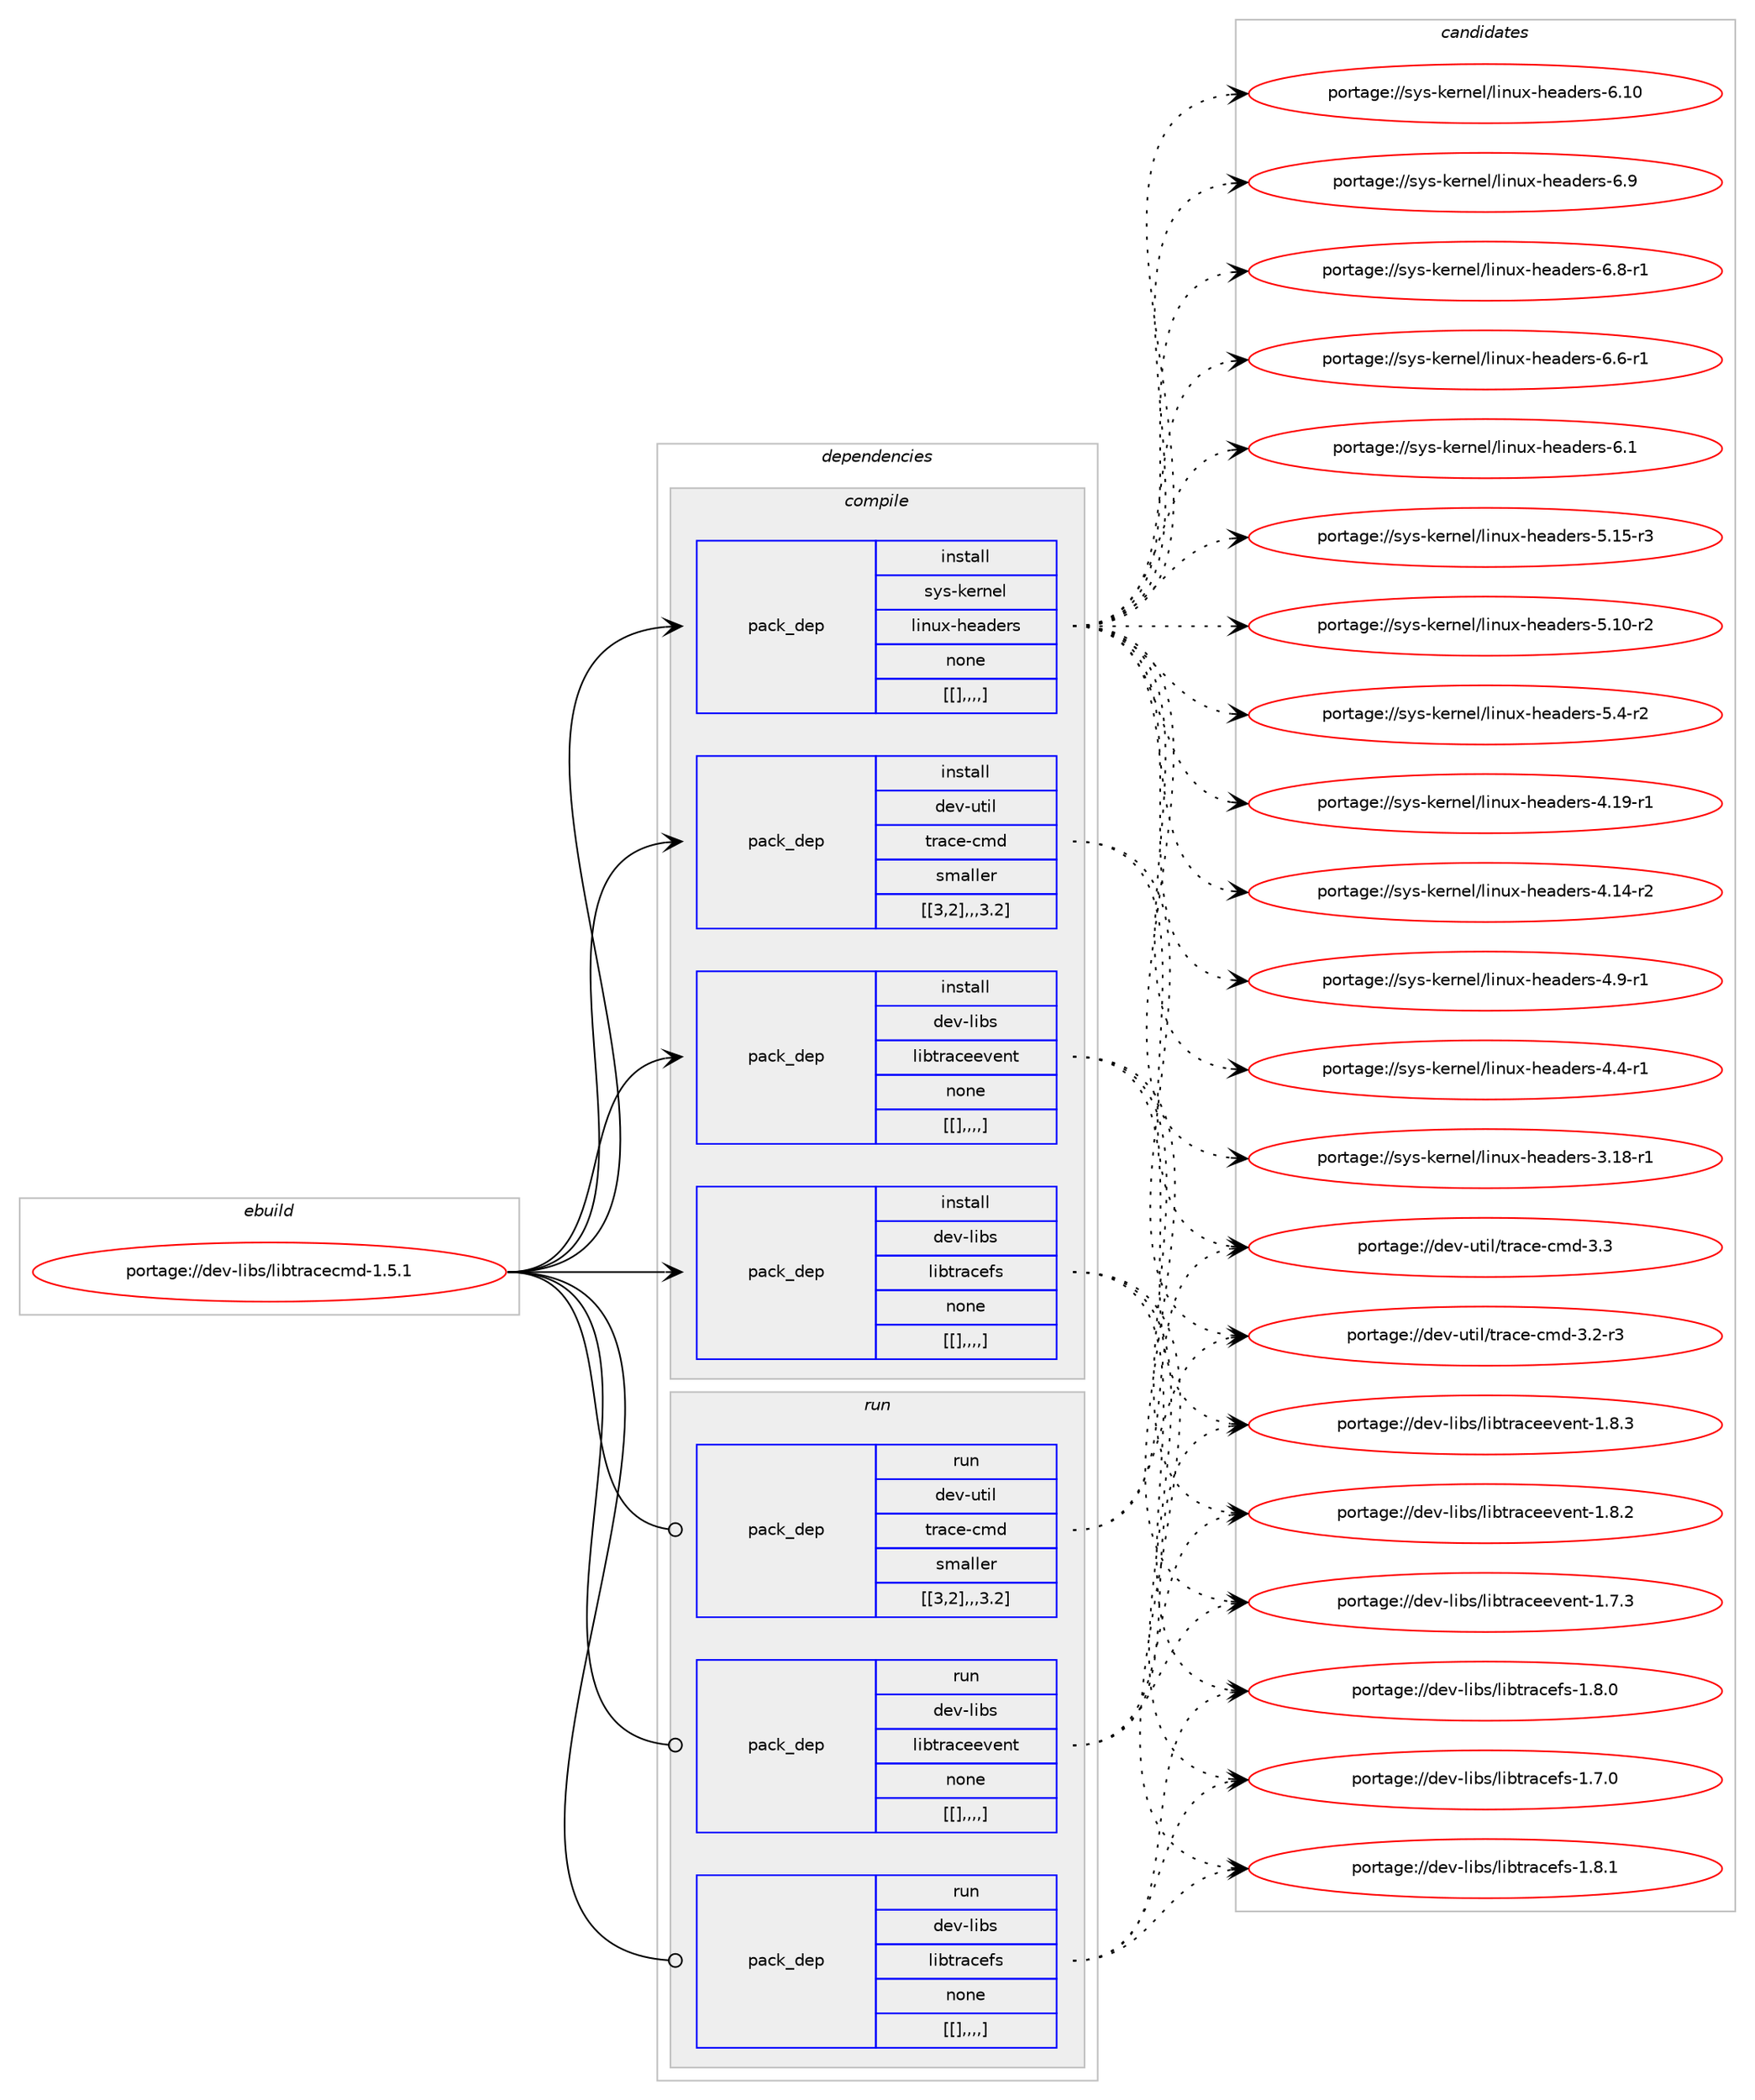 digraph prolog {

# *************
# Graph options
# *************

newrank=true;
concentrate=true;
compound=true;
graph [rankdir=LR,fontname=Helvetica,fontsize=10,ranksep=1.5];#, ranksep=2.5, nodesep=0.2];
edge  [arrowhead=vee];
node  [fontname=Helvetica,fontsize=10];

# **********
# The ebuild
# **********

subgraph cluster_leftcol {
color=gray;
label=<<i>ebuild</i>>;
id [label="portage://dev-libs/libtracecmd-1.5.1", color=red, width=4, href="../dev-libs/libtracecmd-1.5.1.svg"];
}

# ****************
# The dependencies
# ****************

subgraph cluster_midcol {
color=gray;
label=<<i>dependencies</i>>;
subgraph cluster_compile {
fillcolor="#eeeeee";
style=filled;
label=<<i>compile</i>>;
subgraph pack83441 {
dependency112380 [label=<<TABLE BORDER="0" CELLBORDER="1" CELLSPACING="0" CELLPADDING="4" WIDTH="220"><TR><TD ROWSPAN="6" CELLPADDING="30">pack_dep</TD></TR><TR><TD WIDTH="110">install</TD></TR><TR><TD>dev-libs</TD></TR><TR><TD>libtraceevent</TD></TR><TR><TD>none</TD></TR><TR><TD>[[],,,,]</TD></TR></TABLE>>, shape=none, color=blue];
}
id:e -> dependency112380:w [weight=20,style="solid",arrowhead="vee"];
subgraph pack83442 {
dependency112381 [label=<<TABLE BORDER="0" CELLBORDER="1" CELLSPACING="0" CELLPADDING="4" WIDTH="220"><TR><TD ROWSPAN="6" CELLPADDING="30">pack_dep</TD></TR><TR><TD WIDTH="110">install</TD></TR><TR><TD>dev-libs</TD></TR><TR><TD>libtracefs</TD></TR><TR><TD>none</TD></TR><TR><TD>[[],,,,]</TD></TR></TABLE>>, shape=none, color=blue];
}
id:e -> dependency112381:w [weight=20,style="solid",arrowhead="vee"];
subgraph pack83443 {
dependency112382 [label=<<TABLE BORDER="0" CELLBORDER="1" CELLSPACING="0" CELLPADDING="4" WIDTH="220"><TR><TD ROWSPAN="6" CELLPADDING="30">pack_dep</TD></TR><TR><TD WIDTH="110">install</TD></TR><TR><TD>sys-kernel</TD></TR><TR><TD>linux-headers</TD></TR><TR><TD>none</TD></TR><TR><TD>[[],,,,]</TD></TR></TABLE>>, shape=none, color=blue];
}
id:e -> dependency112382:w [weight=20,style="solid",arrowhead="vee"];
subgraph pack83444 {
dependency112383 [label=<<TABLE BORDER="0" CELLBORDER="1" CELLSPACING="0" CELLPADDING="4" WIDTH="220"><TR><TD ROWSPAN="6" CELLPADDING="30">pack_dep</TD></TR><TR><TD WIDTH="110">install</TD></TR><TR><TD>dev-util</TD></TR><TR><TD>trace-cmd</TD></TR><TR><TD>smaller</TD></TR><TR><TD>[[3,2],,,3.2]</TD></TR></TABLE>>, shape=none, color=blue];
}
id:e -> dependency112383:w [weight=20,style="solid",arrowhead="vee"];
}
subgraph cluster_compileandrun {
fillcolor="#eeeeee";
style=filled;
label=<<i>compile and run</i>>;
}
subgraph cluster_run {
fillcolor="#eeeeee";
style=filled;
label=<<i>run</i>>;
subgraph pack83445 {
dependency112384 [label=<<TABLE BORDER="0" CELLBORDER="1" CELLSPACING="0" CELLPADDING="4" WIDTH="220"><TR><TD ROWSPAN="6" CELLPADDING="30">pack_dep</TD></TR><TR><TD WIDTH="110">run</TD></TR><TR><TD>dev-libs</TD></TR><TR><TD>libtraceevent</TD></TR><TR><TD>none</TD></TR><TR><TD>[[],,,,]</TD></TR></TABLE>>, shape=none, color=blue];
}
id:e -> dependency112384:w [weight=20,style="solid",arrowhead="odot"];
subgraph pack83446 {
dependency112385 [label=<<TABLE BORDER="0" CELLBORDER="1" CELLSPACING="0" CELLPADDING="4" WIDTH="220"><TR><TD ROWSPAN="6" CELLPADDING="30">pack_dep</TD></TR><TR><TD WIDTH="110">run</TD></TR><TR><TD>dev-libs</TD></TR><TR><TD>libtracefs</TD></TR><TR><TD>none</TD></TR><TR><TD>[[],,,,]</TD></TR></TABLE>>, shape=none, color=blue];
}
id:e -> dependency112385:w [weight=20,style="solid",arrowhead="odot"];
subgraph pack83447 {
dependency112386 [label=<<TABLE BORDER="0" CELLBORDER="1" CELLSPACING="0" CELLPADDING="4" WIDTH="220"><TR><TD ROWSPAN="6" CELLPADDING="30">pack_dep</TD></TR><TR><TD WIDTH="110">run</TD></TR><TR><TD>dev-util</TD></TR><TR><TD>trace-cmd</TD></TR><TR><TD>smaller</TD></TR><TR><TD>[[3,2],,,3.2]</TD></TR></TABLE>>, shape=none, color=blue];
}
id:e -> dependency112386:w [weight=20,style="solid",arrowhead="odot"];
}
}

# **************
# The candidates
# **************

subgraph cluster_choices {
rank=same;
color=gray;
label=<<i>candidates</i>>;

subgraph choice83441 {
color=black;
nodesep=1;
choice100101118451081059811547108105981161149799101101118101110116454946564651 [label="portage://dev-libs/libtraceevent-1.8.3", color=red, width=4,href="../dev-libs/libtraceevent-1.8.3.svg"];
choice100101118451081059811547108105981161149799101101118101110116454946564650 [label="portage://dev-libs/libtraceevent-1.8.2", color=red, width=4,href="../dev-libs/libtraceevent-1.8.2.svg"];
choice100101118451081059811547108105981161149799101101118101110116454946554651 [label="portage://dev-libs/libtraceevent-1.7.3", color=red, width=4,href="../dev-libs/libtraceevent-1.7.3.svg"];
dependency112380:e -> choice100101118451081059811547108105981161149799101101118101110116454946564651:w [style=dotted,weight="100"];
dependency112380:e -> choice100101118451081059811547108105981161149799101101118101110116454946564650:w [style=dotted,weight="100"];
dependency112380:e -> choice100101118451081059811547108105981161149799101101118101110116454946554651:w [style=dotted,weight="100"];
}
subgraph choice83442 {
color=black;
nodesep=1;
choice100101118451081059811547108105981161149799101102115454946564649 [label="portage://dev-libs/libtracefs-1.8.1", color=red, width=4,href="../dev-libs/libtracefs-1.8.1.svg"];
choice100101118451081059811547108105981161149799101102115454946564648 [label="portage://dev-libs/libtracefs-1.8.0", color=red, width=4,href="../dev-libs/libtracefs-1.8.0.svg"];
choice100101118451081059811547108105981161149799101102115454946554648 [label="portage://dev-libs/libtracefs-1.7.0", color=red, width=4,href="../dev-libs/libtracefs-1.7.0.svg"];
dependency112381:e -> choice100101118451081059811547108105981161149799101102115454946564649:w [style=dotted,weight="100"];
dependency112381:e -> choice100101118451081059811547108105981161149799101102115454946564648:w [style=dotted,weight="100"];
dependency112381:e -> choice100101118451081059811547108105981161149799101102115454946554648:w [style=dotted,weight="100"];
}
subgraph choice83443 {
color=black;
nodesep=1;
choice115121115451071011141101011084710810511011712045104101971001011141154554464948 [label="portage://sys-kernel/linux-headers-6.10", color=red, width=4,href="../sys-kernel/linux-headers-6.10.svg"];
choice1151211154510710111411010110847108105110117120451041019710010111411545544657 [label="portage://sys-kernel/linux-headers-6.9", color=red, width=4,href="../sys-kernel/linux-headers-6.9.svg"];
choice11512111545107101114110101108471081051101171204510410197100101114115455446564511449 [label="portage://sys-kernel/linux-headers-6.8-r1", color=red, width=4,href="../sys-kernel/linux-headers-6.8-r1.svg"];
choice11512111545107101114110101108471081051101171204510410197100101114115455446544511449 [label="portage://sys-kernel/linux-headers-6.6-r1", color=red, width=4,href="../sys-kernel/linux-headers-6.6-r1.svg"];
choice1151211154510710111411010110847108105110117120451041019710010111411545544649 [label="portage://sys-kernel/linux-headers-6.1", color=red, width=4,href="../sys-kernel/linux-headers-6.1.svg"];
choice1151211154510710111411010110847108105110117120451041019710010111411545534649534511451 [label="portage://sys-kernel/linux-headers-5.15-r3", color=red, width=4,href="../sys-kernel/linux-headers-5.15-r3.svg"];
choice1151211154510710111411010110847108105110117120451041019710010111411545534649484511450 [label="portage://sys-kernel/linux-headers-5.10-r2", color=red, width=4,href="../sys-kernel/linux-headers-5.10-r2.svg"];
choice11512111545107101114110101108471081051101171204510410197100101114115455346524511450 [label="portage://sys-kernel/linux-headers-5.4-r2", color=red, width=4,href="../sys-kernel/linux-headers-5.4-r2.svg"];
choice1151211154510710111411010110847108105110117120451041019710010111411545524649574511449 [label="portage://sys-kernel/linux-headers-4.19-r1", color=red, width=4,href="../sys-kernel/linux-headers-4.19-r1.svg"];
choice1151211154510710111411010110847108105110117120451041019710010111411545524649524511450 [label="portage://sys-kernel/linux-headers-4.14-r2", color=red, width=4,href="../sys-kernel/linux-headers-4.14-r2.svg"];
choice11512111545107101114110101108471081051101171204510410197100101114115455246574511449 [label="portage://sys-kernel/linux-headers-4.9-r1", color=red, width=4,href="../sys-kernel/linux-headers-4.9-r1.svg"];
choice11512111545107101114110101108471081051101171204510410197100101114115455246524511449 [label="portage://sys-kernel/linux-headers-4.4-r1", color=red, width=4,href="../sys-kernel/linux-headers-4.4-r1.svg"];
choice1151211154510710111411010110847108105110117120451041019710010111411545514649564511449 [label="portage://sys-kernel/linux-headers-3.18-r1", color=red, width=4,href="../sys-kernel/linux-headers-3.18-r1.svg"];
dependency112382:e -> choice115121115451071011141101011084710810511011712045104101971001011141154554464948:w [style=dotted,weight="100"];
dependency112382:e -> choice1151211154510710111411010110847108105110117120451041019710010111411545544657:w [style=dotted,weight="100"];
dependency112382:e -> choice11512111545107101114110101108471081051101171204510410197100101114115455446564511449:w [style=dotted,weight="100"];
dependency112382:e -> choice11512111545107101114110101108471081051101171204510410197100101114115455446544511449:w [style=dotted,weight="100"];
dependency112382:e -> choice1151211154510710111411010110847108105110117120451041019710010111411545544649:w [style=dotted,weight="100"];
dependency112382:e -> choice1151211154510710111411010110847108105110117120451041019710010111411545534649534511451:w [style=dotted,weight="100"];
dependency112382:e -> choice1151211154510710111411010110847108105110117120451041019710010111411545534649484511450:w [style=dotted,weight="100"];
dependency112382:e -> choice11512111545107101114110101108471081051101171204510410197100101114115455346524511450:w [style=dotted,weight="100"];
dependency112382:e -> choice1151211154510710111411010110847108105110117120451041019710010111411545524649574511449:w [style=dotted,weight="100"];
dependency112382:e -> choice1151211154510710111411010110847108105110117120451041019710010111411545524649524511450:w [style=dotted,weight="100"];
dependency112382:e -> choice11512111545107101114110101108471081051101171204510410197100101114115455246574511449:w [style=dotted,weight="100"];
dependency112382:e -> choice11512111545107101114110101108471081051101171204510410197100101114115455246524511449:w [style=dotted,weight="100"];
dependency112382:e -> choice1151211154510710111411010110847108105110117120451041019710010111411545514649564511449:w [style=dotted,weight="100"];
}
subgraph choice83444 {
color=black;
nodesep=1;
choice10010111845117116105108471161149799101459910910045514651 [label="portage://dev-util/trace-cmd-3.3", color=red, width=4,href="../dev-util/trace-cmd-3.3.svg"];
choice100101118451171161051084711611497991014599109100455146504511451 [label="portage://dev-util/trace-cmd-3.2-r3", color=red, width=4,href="../dev-util/trace-cmd-3.2-r3.svg"];
dependency112383:e -> choice10010111845117116105108471161149799101459910910045514651:w [style=dotted,weight="100"];
dependency112383:e -> choice100101118451171161051084711611497991014599109100455146504511451:w [style=dotted,weight="100"];
}
subgraph choice83445 {
color=black;
nodesep=1;
choice100101118451081059811547108105981161149799101101118101110116454946564651 [label="portage://dev-libs/libtraceevent-1.8.3", color=red, width=4,href="../dev-libs/libtraceevent-1.8.3.svg"];
choice100101118451081059811547108105981161149799101101118101110116454946564650 [label="portage://dev-libs/libtraceevent-1.8.2", color=red, width=4,href="../dev-libs/libtraceevent-1.8.2.svg"];
choice100101118451081059811547108105981161149799101101118101110116454946554651 [label="portage://dev-libs/libtraceevent-1.7.3", color=red, width=4,href="../dev-libs/libtraceevent-1.7.3.svg"];
dependency112384:e -> choice100101118451081059811547108105981161149799101101118101110116454946564651:w [style=dotted,weight="100"];
dependency112384:e -> choice100101118451081059811547108105981161149799101101118101110116454946564650:w [style=dotted,weight="100"];
dependency112384:e -> choice100101118451081059811547108105981161149799101101118101110116454946554651:w [style=dotted,weight="100"];
}
subgraph choice83446 {
color=black;
nodesep=1;
choice100101118451081059811547108105981161149799101102115454946564649 [label="portage://dev-libs/libtracefs-1.8.1", color=red, width=4,href="../dev-libs/libtracefs-1.8.1.svg"];
choice100101118451081059811547108105981161149799101102115454946564648 [label="portage://dev-libs/libtracefs-1.8.0", color=red, width=4,href="../dev-libs/libtracefs-1.8.0.svg"];
choice100101118451081059811547108105981161149799101102115454946554648 [label="portage://dev-libs/libtracefs-1.7.0", color=red, width=4,href="../dev-libs/libtracefs-1.7.0.svg"];
dependency112385:e -> choice100101118451081059811547108105981161149799101102115454946564649:w [style=dotted,weight="100"];
dependency112385:e -> choice100101118451081059811547108105981161149799101102115454946564648:w [style=dotted,weight="100"];
dependency112385:e -> choice100101118451081059811547108105981161149799101102115454946554648:w [style=dotted,weight="100"];
}
subgraph choice83447 {
color=black;
nodesep=1;
choice10010111845117116105108471161149799101459910910045514651 [label="portage://dev-util/trace-cmd-3.3", color=red, width=4,href="../dev-util/trace-cmd-3.3.svg"];
choice100101118451171161051084711611497991014599109100455146504511451 [label="portage://dev-util/trace-cmd-3.2-r3", color=red, width=4,href="../dev-util/trace-cmd-3.2-r3.svg"];
dependency112386:e -> choice10010111845117116105108471161149799101459910910045514651:w [style=dotted,weight="100"];
dependency112386:e -> choice100101118451171161051084711611497991014599109100455146504511451:w [style=dotted,weight="100"];
}
}

}
